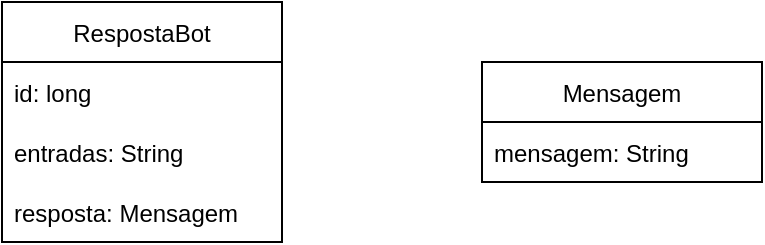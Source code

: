 <mxfile version="18.0.6" type="device"><diagram id="SNuKo7t9M90sQ3aC9ffd" name="Page-1"><mxGraphModel dx="1038" dy="633" grid="1" gridSize="10" guides="1" tooltips="1" connect="1" arrows="1" fold="1" page="1" pageScale="1" pageWidth="827" pageHeight="1169" math="0" shadow="0"><root><mxCell id="0"/><mxCell id="1" parent="0"/><mxCell id="nPLzC3rtGm5-QOMUNctd-1" value="Mensagem" style="swimlane;fontStyle=0;childLayout=stackLayout;horizontal=1;startSize=30;horizontalStack=0;resizeParent=1;resizeParentMax=0;resizeLast=0;collapsible=1;marginBottom=0;" vertex="1" parent="1"><mxGeometry x="460" y="300" width="140" height="60" as="geometry"/></mxCell><mxCell id="nPLzC3rtGm5-QOMUNctd-2" value="mensagem: String" style="text;strokeColor=none;fillColor=none;align=left;verticalAlign=middle;spacingLeft=4;spacingRight=4;overflow=hidden;points=[[0,0.5],[1,0.5]];portConstraint=eastwest;rotatable=0;" vertex="1" parent="nPLzC3rtGm5-QOMUNctd-1"><mxGeometry y="30" width="140" height="30" as="geometry"/></mxCell><mxCell id="nPLzC3rtGm5-QOMUNctd-7" value="RespostaBot" style="swimlane;fontStyle=0;childLayout=stackLayout;horizontal=1;startSize=30;horizontalStack=0;resizeParent=1;resizeParentMax=0;resizeLast=0;collapsible=1;marginBottom=0;" vertex="1" parent="1"><mxGeometry x="220" y="270" width="140" height="120" as="geometry"/></mxCell><mxCell id="nPLzC3rtGm5-QOMUNctd-8" value="id: long" style="text;strokeColor=none;fillColor=none;align=left;verticalAlign=middle;spacingLeft=4;spacingRight=4;overflow=hidden;points=[[0,0.5],[1,0.5]];portConstraint=eastwest;rotatable=0;" vertex="1" parent="nPLzC3rtGm5-QOMUNctd-7"><mxGeometry y="30" width="140" height="30" as="geometry"/></mxCell><mxCell id="nPLzC3rtGm5-QOMUNctd-9" value="entradas: String" style="text;strokeColor=none;fillColor=none;align=left;verticalAlign=middle;spacingLeft=4;spacingRight=4;overflow=hidden;points=[[0,0.5],[1,0.5]];portConstraint=eastwest;rotatable=0;" vertex="1" parent="nPLzC3rtGm5-QOMUNctd-7"><mxGeometry y="60" width="140" height="30" as="geometry"/></mxCell><mxCell id="nPLzC3rtGm5-QOMUNctd-10" value="resposta: Mensagem" style="text;strokeColor=none;fillColor=none;align=left;verticalAlign=middle;spacingLeft=4;spacingRight=4;overflow=hidden;points=[[0,0.5],[1,0.5]];portConstraint=eastwest;rotatable=0;" vertex="1" parent="nPLzC3rtGm5-QOMUNctd-7"><mxGeometry y="90" width="140" height="30" as="geometry"/></mxCell></root></mxGraphModel></diagram></mxfile>